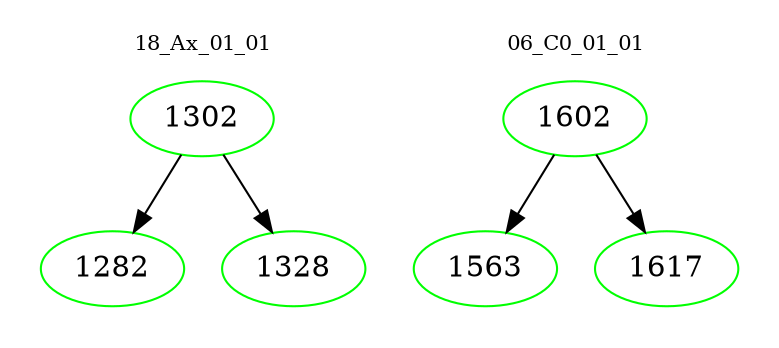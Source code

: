digraph{
subgraph cluster_0 {
color = white
label = "18_Ax_01_01";
fontsize=10;
T0_1302 [label="1302", color="green"]
T0_1302 -> T0_1282 [color="black"]
T0_1282 [label="1282", color="green"]
T0_1302 -> T0_1328 [color="black"]
T0_1328 [label="1328", color="green"]
}
subgraph cluster_1 {
color = white
label = "06_C0_01_01";
fontsize=10;
T1_1602 [label="1602", color="green"]
T1_1602 -> T1_1563 [color="black"]
T1_1563 [label="1563", color="green"]
T1_1602 -> T1_1617 [color="black"]
T1_1617 [label="1617", color="green"]
}
}
